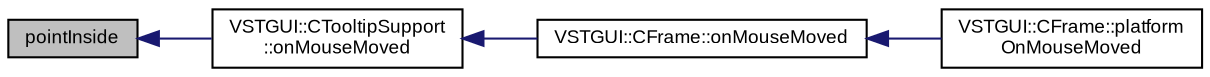 digraph "pointInside"
{
  bgcolor="transparent";
  edge [fontname="Arial",fontsize="9",labelfontname="Arial",labelfontsize="9"];
  node [fontname="Arial",fontsize="9",shape=record];
  rankdir="LR";
  Node1 [label="pointInside",height=0.2,width=0.4,color="black", fillcolor="grey75", style="filled" fontcolor="black"];
  Node1 -> Node2 [dir="back",color="midnightblue",fontsize="9",style="solid",fontname="Arial"];
  Node2 [label="VSTGUI::CTooltipSupport\l::onMouseMoved",height=0.2,width=0.4,color="black",URL="$class_v_s_t_g_u_i_1_1_c_tooltip_support.html#a4130580a3fd7186e8106954ca9b50cb8"];
  Node2 -> Node3 [dir="back",color="midnightblue",fontsize="9",style="solid",fontname="Arial"];
  Node3 [label="VSTGUI::CFrame::onMouseMoved",height=0.2,width=0.4,color="black",URL="$class_v_s_t_g_u_i_1_1_c_frame.html#ac8855959285a9555faaa8b0313e07027",tooltip="called when a mouse move event occurs "];
  Node3 -> Node4 [dir="back",color="midnightblue",fontsize="9",style="solid",fontname="Arial"];
  Node4 [label="VSTGUI::CFrame::platform\lOnMouseMoved",height=0.2,width=0.4,color="black",URL="$class_v_s_t_g_u_i_1_1_c_frame.html#a51e758d815b647a1ec3e322d127c184d"];
}
